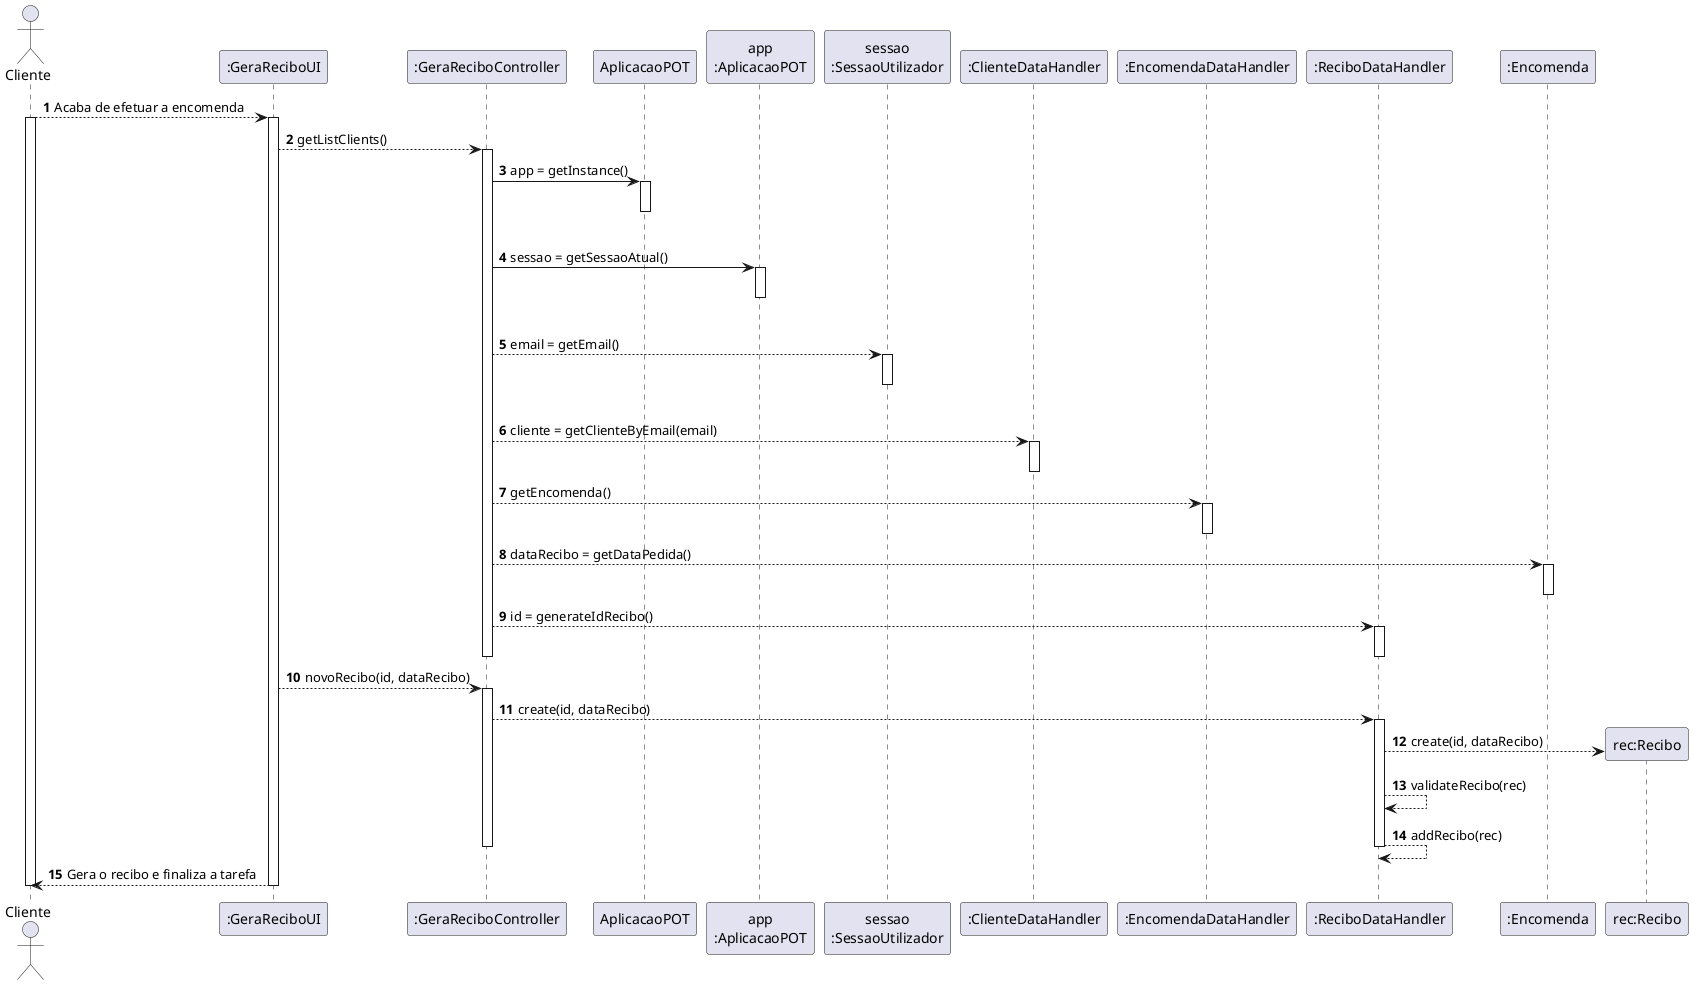 @startuml
autonumber
'hide footbox
actor "Cliente" as CLI

participant ":GeraReciboUI" as UI
participant ":GeraReciboController" as CTRL
participant "AplicacaoPOT" as _APP
participant "app\n:AplicacaoPOT" as APP
participant "sessao\n:SessaoUtilizador" as SESSAO
participant ":ClienteDataHandler" as CDH
participant ":EncomendaDataHandler" as EDH
participant ":ReciboDataHandler" as RDH
participant ":Encomenda" as ENC
participant "rec:Recibo" as REC



CLI --> UI : Acaba de efetuar a encomenda
activate CLI

activate UI
UI --> CTRL : getListClients()
activate CTRL

CTRL -> _APP: app = getInstance()
activate _APP
|||
deactivate _APP

CTRL -> APP: sessao = getSessaoAtual()
activate APP
|||
deactivate APP

CTRL --> SESSAO : email = getEmail()
activate SESSAO
|||
deactivate SESSAO


CTRL --> CDH : cliente = getClienteByEmail(email)
activate CDH
deactivate CDH

CTRL --> EDH : getEncomenda()
activate EDH
deactivate EDH

CTRL --> ENC : dataRecibo = getDataPedida()
activate ENC
deactivate ENC

CTRL --> RDH : id = generateIdRecibo()
activate RDH
deactivate RDH

deactivate CTRL

UI --> CTRL : novoRecibo(id, dataRecibo)
activate CTRL

CTRL --> RDH : create(id, dataRecibo)
activate RDH

RDH --> REC ** : create(id, dataRecibo)

RDH --> RDH : validateRecibo(rec)

RDH --> RDH : addRecibo(rec)
deactivate RDH

deactivate CTRL

UI --> CLI : Gera o recibo e finaliza a tarefa
deactivate UI

deactivate CLI

@enduml
